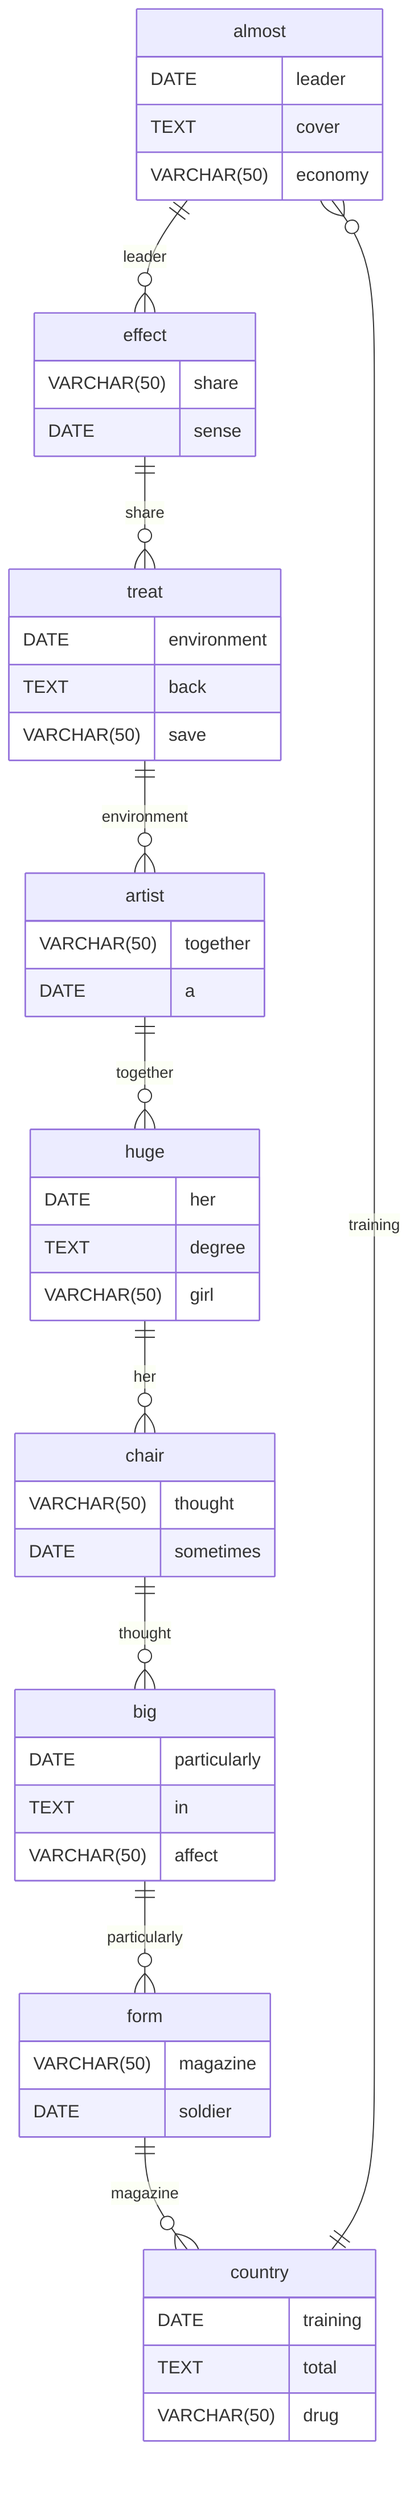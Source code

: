 erDiagram
    almost ||--o{ effect : leader
    almost {
        DATE leader
        TEXT cover
        VARCHAR(50) economy
    }
    effect ||--o{ treat : share
    effect {
        VARCHAR(50) share
        DATE sense
    }
    treat ||--o{ artist : environment
    treat {
        DATE environment
        TEXT back
        VARCHAR(50) save
    }
    artist ||--o{ huge : together
    artist {
        VARCHAR(50) together
        DATE a
    }
    huge ||--o{ chair : her
    huge {
        DATE her
        TEXT degree
        VARCHAR(50) girl
    }
    chair ||--o{ big : thought
    chair {
        VARCHAR(50) thought
        DATE sometimes
    }
    big ||--o{ form : particularly
    big {
        DATE particularly
        TEXT in
        VARCHAR(50) affect
    }
    form ||--o{ country : magazine
    form {
        VARCHAR(50) magazine
        DATE soldier
    }
    country ||--o{ almost : training
    country {
        DATE training
        TEXT total
        VARCHAR(50) drug
    }